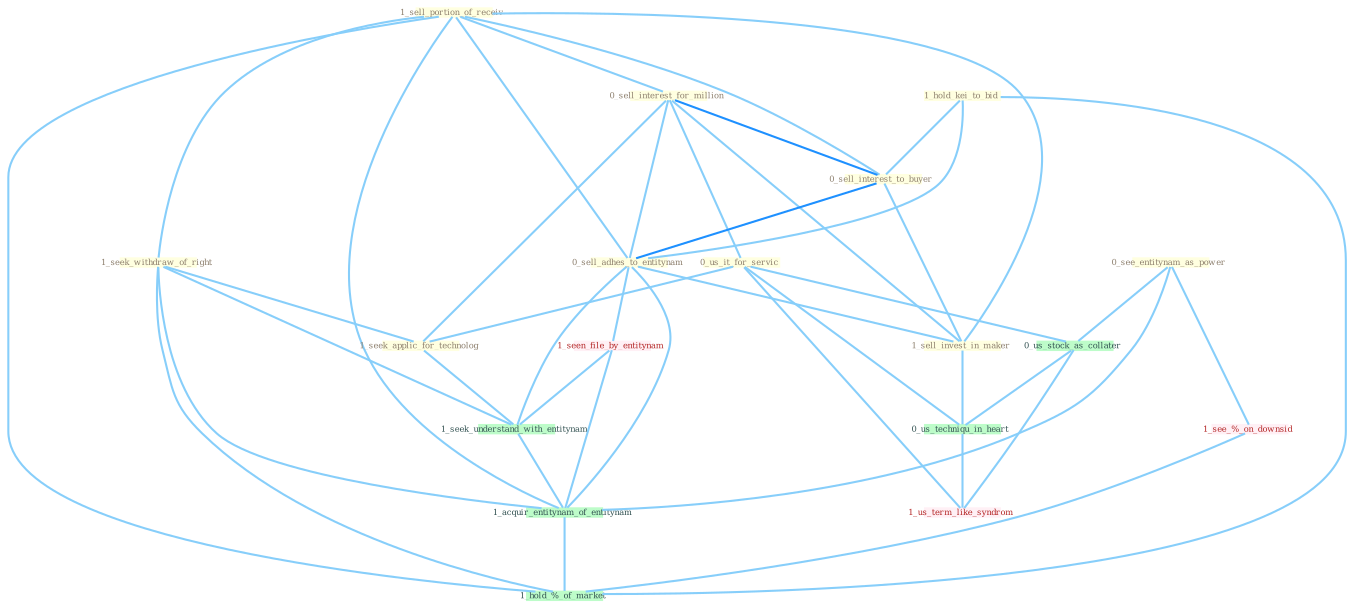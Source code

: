 Graph G{ 
    node
    [shape=polygon,style=filled,width=.5,height=.06,color="#BDFCC9",fixedsize=true,fontsize=4,
    fontcolor="#2f4f4f"];
    {node
    [color="#ffffe0", fontcolor="#8b7d6b"] "1_sell_portion_of_receiv " "0_sell_interest_for_million " "1_hold_kei_to_bid " "0_sell_interest_to_buyer " "1_seek_withdraw_of_right " "0_us_it_for_servic " "0_sell_adhes_to_entitynam " "1_seek_applic_for_technolog " "0_see_entitynam_as_power " "1_sell_invest_in_maker "}
{node [color="#fff0f5", fontcolor="#b22222"] "1_seen_file_by_entitynam " "1_see_%_on_downsid " "1_us_term_like_syndrom "}
edge [color="#B0E2FF"];

	"1_sell_portion_of_receiv " -- "0_sell_interest_for_million " [w="1", color="#87cefa" ];
	"1_sell_portion_of_receiv " -- "0_sell_interest_to_buyer " [w="1", color="#87cefa" ];
	"1_sell_portion_of_receiv " -- "1_seek_withdraw_of_right " [w="1", color="#87cefa" ];
	"1_sell_portion_of_receiv " -- "0_sell_adhes_to_entitynam " [w="1", color="#87cefa" ];
	"1_sell_portion_of_receiv " -- "1_sell_invest_in_maker " [w="1", color="#87cefa" ];
	"1_sell_portion_of_receiv " -- "1_acquir_entitynam_of_entitynam " [w="1", color="#87cefa" ];
	"1_sell_portion_of_receiv " -- "1_hold_%_of_market " [w="1", color="#87cefa" ];
	"0_sell_interest_for_million " -- "0_sell_interest_to_buyer " [w="2", color="#1e90ff" , len=0.8];
	"0_sell_interest_for_million " -- "0_us_it_for_servic " [w="1", color="#87cefa" ];
	"0_sell_interest_for_million " -- "0_sell_adhes_to_entitynam " [w="1", color="#87cefa" ];
	"0_sell_interest_for_million " -- "1_seek_applic_for_technolog " [w="1", color="#87cefa" ];
	"0_sell_interest_for_million " -- "1_sell_invest_in_maker " [w="1", color="#87cefa" ];
	"1_hold_kei_to_bid " -- "0_sell_interest_to_buyer " [w="1", color="#87cefa" ];
	"1_hold_kei_to_bid " -- "0_sell_adhes_to_entitynam " [w="1", color="#87cefa" ];
	"1_hold_kei_to_bid " -- "1_hold_%_of_market " [w="1", color="#87cefa" ];
	"0_sell_interest_to_buyer " -- "0_sell_adhes_to_entitynam " [w="2", color="#1e90ff" , len=0.8];
	"0_sell_interest_to_buyer " -- "1_sell_invest_in_maker " [w="1", color="#87cefa" ];
	"1_seek_withdraw_of_right " -- "1_seek_applic_for_technolog " [w="1", color="#87cefa" ];
	"1_seek_withdraw_of_right " -- "1_seek_understand_with_entitynam " [w="1", color="#87cefa" ];
	"1_seek_withdraw_of_right " -- "1_acquir_entitynam_of_entitynam " [w="1", color="#87cefa" ];
	"1_seek_withdraw_of_right " -- "1_hold_%_of_market " [w="1", color="#87cefa" ];
	"0_us_it_for_servic " -- "1_seek_applic_for_technolog " [w="1", color="#87cefa" ];
	"0_us_it_for_servic " -- "0_us_stock_as_collater " [w="1", color="#87cefa" ];
	"0_us_it_for_servic " -- "0_us_techniqu_in_heart " [w="1", color="#87cefa" ];
	"0_us_it_for_servic " -- "1_us_term_like_syndrom " [w="1", color="#87cefa" ];
	"0_sell_adhes_to_entitynam " -- "1_sell_invest_in_maker " [w="1", color="#87cefa" ];
	"0_sell_adhes_to_entitynam " -- "1_seen_file_by_entitynam " [w="1", color="#87cefa" ];
	"0_sell_adhes_to_entitynam " -- "1_seek_understand_with_entitynam " [w="1", color="#87cefa" ];
	"0_sell_adhes_to_entitynam " -- "1_acquir_entitynam_of_entitynam " [w="1", color="#87cefa" ];
	"1_seek_applic_for_technolog " -- "1_seek_understand_with_entitynam " [w="1", color="#87cefa" ];
	"0_see_entitynam_as_power " -- "0_us_stock_as_collater " [w="1", color="#87cefa" ];
	"0_see_entitynam_as_power " -- "1_acquir_entitynam_of_entitynam " [w="1", color="#87cefa" ];
	"0_see_entitynam_as_power " -- "1_see_%_on_downsid " [w="1", color="#87cefa" ];
	"1_sell_invest_in_maker " -- "0_us_techniqu_in_heart " [w="1", color="#87cefa" ];
	"1_seen_file_by_entitynam " -- "1_seek_understand_with_entitynam " [w="1", color="#87cefa" ];
	"1_seen_file_by_entitynam " -- "1_acquir_entitynam_of_entitynam " [w="1", color="#87cefa" ];
	"0_us_stock_as_collater " -- "0_us_techniqu_in_heart " [w="1", color="#87cefa" ];
	"0_us_stock_as_collater " -- "1_us_term_like_syndrom " [w="1", color="#87cefa" ];
	"1_seek_understand_with_entitynam " -- "1_acquir_entitynam_of_entitynam " [w="1", color="#87cefa" ];
	"1_acquir_entitynam_of_entitynam " -- "1_hold_%_of_market " [w="1", color="#87cefa" ];
	"0_us_techniqu_in_heart " -- "1_us_term_like_syndrom " [w="1", color="#87cefa" ];
	"1_see_%_on_downsid " -- "1_hold_%_of_market " [w="1", color="#87cefa" ];
}